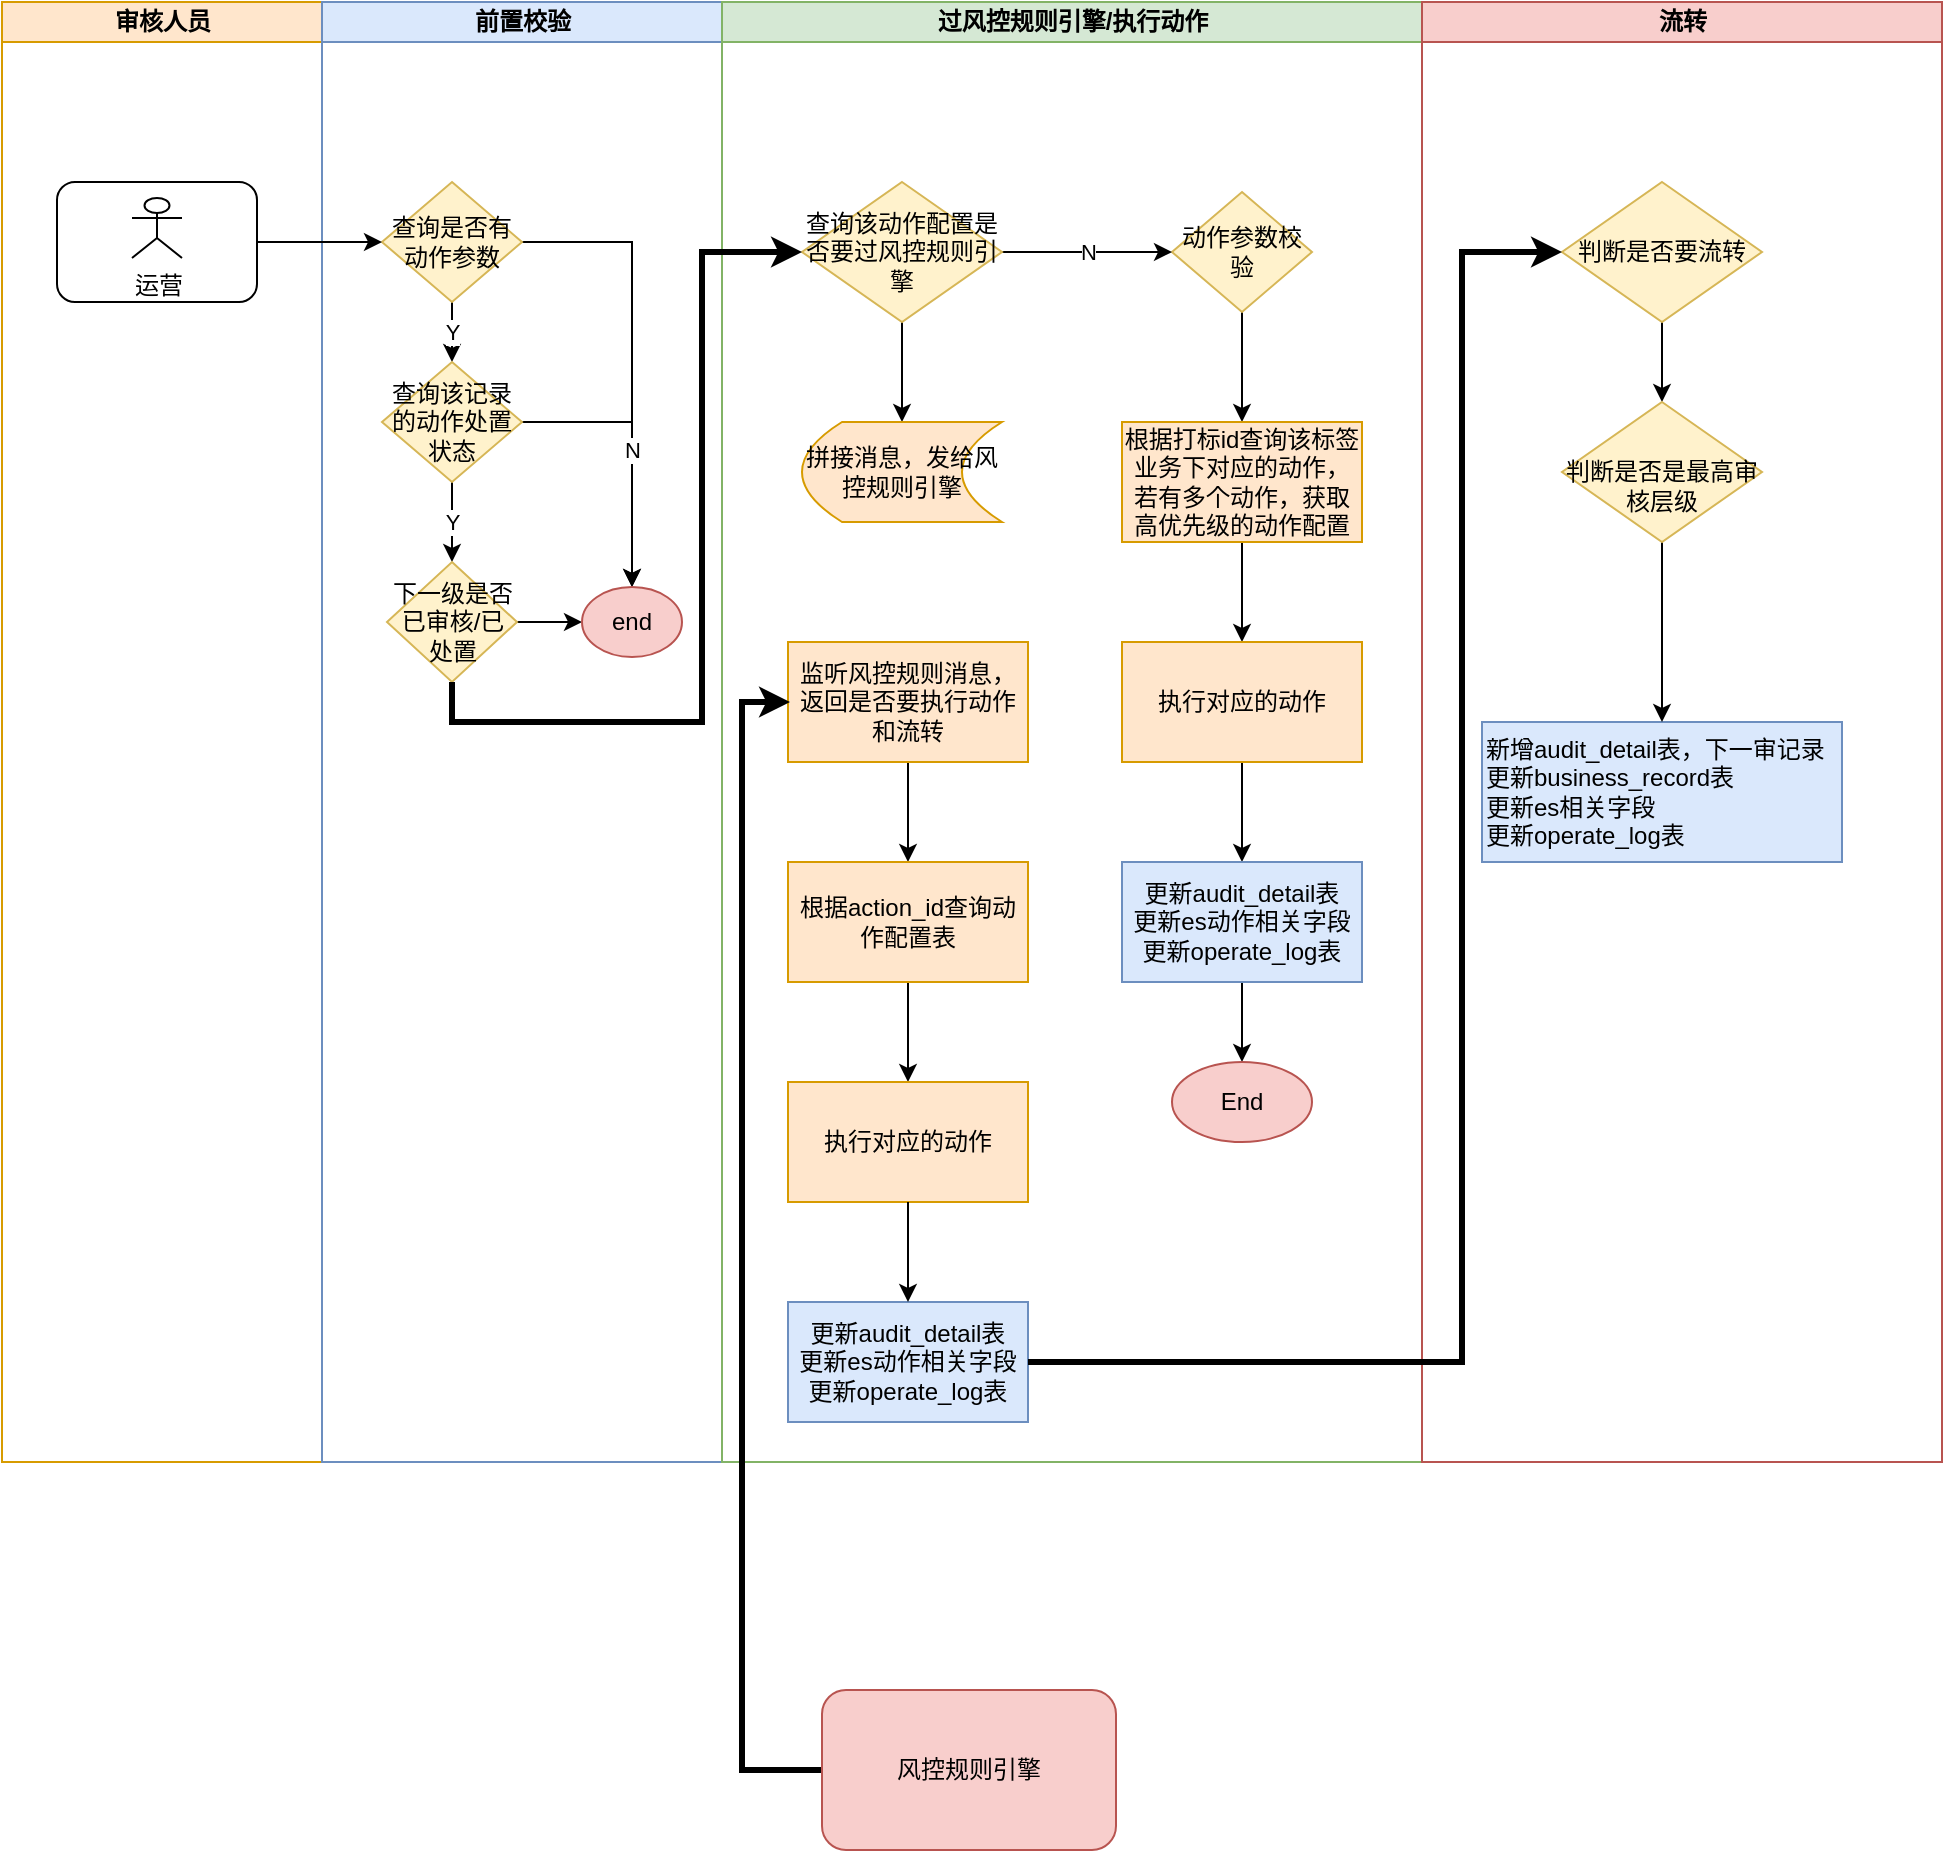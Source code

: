 <mxfile version="14.8.0" type="github">
  <diagram id="yJ3446bDnbzs7p9pd-vA" name="第 1 页">
    <mxGraphModel dx="815" dy="426" grid="1" gridSize="10" guides="1" tooltips="1" connect="1" arrows="1" fold="1" page="1" pageScale="1" pageWidth="827" pageHeight="1169" math="0" shadow="0">
      <root>
        <mxCell id="0" />
        <mxCell id="1" parent="0" />
        <mxCell id="_L43QnnKGOCju21VZ0w4-1" value="审核人员" style="swimlane;html=1;startSize=20;fillColor=#ffe6cc;strokeColor=#d79b00;" vertex="1" parent="1">
          <mxGeometry x="70" y="830" width="160" height="730" as="geometry" />
        </mxCell>
        <mxCell id="_L43QnnKGOCju21VZ0w4-2" value="" style="rounded=1;whiteSpace=wrap;html=1;shadow=0;labelBackgroundColor=none;strokeWidth=1;fontFamily=Verdana;fontSize=8;align=center;" vertex="1" parent="_L43QnnKGOCju21VZ0w4-1">
          <mxGeometry x="27.5" y="90" width="100" height="60" as="geometry" />
        </mxCell>
        <mxCell id="_L43QnnKGOCju21VZ0w4-3" value="运营" style="shape=umlActor;verticalLabelPosition=bottom;verticalAlign=top;html=1;outlineConnect=0;" vertex="1" parent="_L43QnnKGOCju21VZ0w4-1">
          <mxGeometry x="65" y="98" width="25" height="30" as="geometry" />
        </mxCell>
        <mxCell id="_L43QnnKGOCju21VZ0w4-5" value="前置校验" style="swimlane;html=1;startSize=20;fillColor=#dae8fc;strokeColor=#6c8ebf;" vertex="1" parent="1">
          <mxGeometry x="230" y="830" width="200" height="730" as="geometry" />
        </mxCell>
        <mxCell id="_L43QnnKGOCju21VZ0w4-6" value="Y" style="edgeStyle=orthogonalEdgeStyle;rounded=0;orthogonalLoop=1;jettySize=auto;html=1;exitX=0.5;exitY=1;exitDx=0;exitDy=0;entryX=0.5;entryY=0;entryDx=0;entryDy=0;" edge="1" parent="_L43QnnKGOCju21VZ0w4-5" source="_L43QnnKGOCju21VZ0w4-8" target="_L43QnnKGOCju21VZ0w4-10">
          <mxGeometry relative="1" as="geometry" />
        </mxCell>
        <mxCell id="_L43QnnKGOCju21VZ0w4-7" style="edgeStyle=orthogonalEdgeStyle;rounded=0;orthogonalLoop=1;jettySize=auto;html=1;exitX=1;exitY=0.5;exitDx=0;exitDy=0;entryX=0.5;entryY=0;entryDx=0;entryDy=0;" edge="1" parent="_L43QnnKGOCju21VZ0w4-5" source="_L43QnnKGOCju21VZ0w4-8" target="_L43QnnKGOCju21VZ0w4-18">
          <mxGeometry relative="1" as="geometry" />
        </mxCell>
        <mxCell id="_L43QnnKGOCju21VZ0w4-8" value="查询是否有动作参数" style="rhombus;whiteSpace=wrap;html=1;fillColor=#fff2cc;strokeColor=#d6b656;" vertex="1" parent="_L43QnnKGOCju21VZ0w4-5">
          <mxGeometry x="30" y="90" width="70" height="60" as="geometry" />
        </mxCell>
        <mxCell id="_L43QnnKGOCju21VZ0w4-9" value="Y" style="edgeStyle=orthogonalEdgeStyle;rounded=0;orthogonalLoop=1;jettySize=auto;html=1;exitX=0.5;exitY=1;exitDx=0;exitDy=0;entryX=0.5;entryY=0;entryDx=0;entryDy=0;" edge="1" parent="_L43QnnKGOCju21VZ0w4-5" source="_L43QnnKGOCju21VZ0w4-10" target="_L43QnnKGOCju21VZ0w4-13">
          <mxGeometry relative="1" as="geometry" />
        </mxCell>
        <mxCell id="_L43QnnKGOCju21VZ0w4-45" value="N" style="edgeStyle=orthogonalEdgeStyle;rounded=0;orthogonalLoop=1;jettySize=auto;html=1;exitX=1;exitY=0.5;exitDx=0;exitDy=0;entryX=0.5;entryY=0;entryDx=0;entryDy=0;" edge="1" parent="_L43QnnKGOCju21VZ0w4-5" source="_L43QnnKGOCju21VZ0w4-10" target="_L43QnnKGOCju21VZ0w4-18">
          <mxGeometry relative="1" as="geometry" />
        </mxCell>
        <mxCell id="_L43QnnKGOCju21VZ0w4-10" value="查询该记录的动作处置状态" style="rhombus;whiteSpace=wrap;html=1;fillColor=#fff2cc;strokeColor=#d6b656;" vertex="1" parent="_L43QnnKGOCju21VZ0w4-5">
          <mxGeometry x="30" y="180" width="70" height="60" as="geometry" />
        </mxCell>
        <mxCell id="_L43QnnKGOCju21VZ0w4-12" style="edgeStyle=orthogonalEdgeStyle;rounded=0;orthogonalLoop=1;jettySize=auto;html=1;exitX=1;exitY=0.5;exitDx=0;exitDy=0;entryX=0;entryY=0.5;entryDx=0;entryDy=0;" edge="1" parent="_L43QnnKGOCju21VZ0w4-5" source="_L43QnnKGOCju21VZ0w4-13" target="_L43QnnKGOCju21VZ0w4-18">
          <mxGeometry relative="1" as="geometry" />
        </mxCell>
        <mxCell id="_L43QnnKGOCju21VZ0w4-13" value="下一级是否已审核/已处置" style="rhombus;whiteSpace=wrap;html=1;fillColor=#fff2cc;strokeColor=#d6b656;" vertex="1" parent="_L43QnnKGOCju21VZ0w4-5">
          <mxGeometry x="32.5" y="280" width="65" height="60" as="geometry" />
        </mxCell>
        <mxCell id="_L43QnnKGOCju21VZ0w4-18" value="end" style="ellipse;whiteSpace=wrap;html=1;fillColor=#f8cecc;strokeColor=#b85450;" vertex="1" parent="_L43QnnKGOCju21VZ0w4-5">
          <mxGeometry x="130" y="292.5" width="50" height="35" as="geometry" />
        </mxCell>
        <mxCell id="_L43QnnKGOCju21VZ0w4-21" value="过风控规则引擎/执行动作" style="swimlane;html=1;startSize=20;fillColor=#d5e8d4;strokeColor=#82b366;" vertex="1" parent="1">
          <mxGeometry x="430" y="830" width="350" height="730" as="geometry" />
        </mxCell>
        <mxCell id="_L43QnnKGOCju21VZ0w4-22" style="edgeStyle=orthogonalEdgeStyle;rounded=0;orthogonalLoop=1;jettySize=auto;html=1;exitX=0.5;exitY=1;exitDx=0;exitDy=0;entryX=0.5;entryY=0;entryDx=0;entryDy=0;" edge="1" parent="_L43QnnKGOCju21VZ0w4-21" source="_L43QnnKGOCju21VZ0w4-23" target="_L43QnnKGOCju21VZ0w4-25">
          <mxGeometry relative="1" as="geometry" />
        </mxCell>
        <mxCell id="_L43QnnKGOCju21VZ0w4-23" value="动作参数校验" style="rhombus;whiteSpace=wrap;html=1;fillColor=#fff2cc;strokeColor=#d6b656;" vertex="1" parent="_L43QnnKGOCju21VZ0w4-21">
          <mxGeometry x="225" y="95" width="70" height="60" as="geometry" />
        </mxCell>
        <mxCell id="_L43QnnKGOCju21VZ0w4-24" style="edgeStyle=orthogonalEdgeStyle;rounded=0;orthogonalLoop=1;jettySize=auto;html=1;exitX=0.5;exitY=1;exitDx=0;exitDy=0;" edge="1" parent="_L43QnnKGOCju21VZ0w4-21" source="_L43QnnKGOCju21VZ0w4-25" target="_L43QnnKGOCju21VZ0w4-34">
          <mxGeometry relative="1" as="geometry" />
        </mxCell>
        <mxCell id="_L43QnnKGOCju21VZ0w4-25" value="根据打标id查询该标签业务下对应的动作，若有多个动作，获取高优先级的动作配置" style="rounded=0;whiteSpace=wrap;html=1;fillColor=#ffe6cc;strokeColor=#d79b00;" vertex="1" parent="_L43QnnKGOCju21VZ0w4-21">
          <mxGeometry x="200" y="210" width="120" height="60" as="geometry" />
        </mxCell>
        <mxCell id="_L43QnnKGOCju21VZ0w4-26" value="N" style="edgeStyle=orthogonalEdgeStyle;rounded=0;orthogonalLoop=1;jettySize=auto;html=1;exitX=1;exitY=0.5;exitDx=0;exitDy=0;entryX=0;entryY=0.5;entryDx=0;entryDy=0;" edge="1" parent="_L43QnnKGOCju21VZ0w4-21" source="_L43QnnKGOCju21VZ0w4-27" target="_L43QnnKGOCju21VZ0w4-23">
          <mxGeometry relative="1" as="geometry" />
        </mxCell>
        <mxCell id="_L43QnnKGOCju21VZ0w4-46" style="edgeStyle=orthogonalEdgeStyle;rounded=0;orthogonalLoop=1;jettySize=auto;html=1;exitX=0.5;exitY=1;exitDx=0;exitDy=0;entryX=0.5;entryY=0;entryDx=0;entryDy=0;" edge="1" parent="_L43QnnKGOCju21VZ0w4-21" source="_L43QnnKGOCju21VZ0w4-27" target="_L43QnnKGOCju21VZ0w4-32">
          <mxGeometry relative="1" as="geometry" />
        </mxCell>
        <mxCell id="_L43QnnKGOCju21VZ0w4-27" value="查询该动作配置是否要过风控规则引擎" style="rhombus;whiteSpace=wrap;html=1;fillColor=#fff2cc;strokeColor=#d6b656;" vertex="1" parent="_L43QnnKGOCju21VZ0w4-21">
          <mxGeometry x="40" y="90" width="100" height="70" as="geometry" />
        </mxCell>
        <mxCell id="_L43QnnKGOCju21VZ0w4-28" style="edgeStyle=orthogonalEdgeStyle;rounded=0;orthogonalLoop=1;jettySize=auto;html=1;exitX=0.5;exitY=1;exitDx=0;exitDy=0;entryX=0.5;entryY=0;entryDx=0;entryDy=0;" edge="1" parent="_L43QnnKGOCju21VZ0w4-21" source="_L43QnnKGOCju21VZ0w4-29" target="_L43QnnKGOCju21VZ0w4-31">
          <mxGeometry relative="1" as="geometry" />
        </mxCell>
        <mxCell id="_L43QnnKGOCju21VZ0w4-29" value="监听风控规则消息，&lt;br&gt;返回是否要执行动作和流转" style="rounded=0;whiteSpace=wrap;html=1;fillColor=#ffe6cc;strokeColor=#d79b00;" vertex="1" parent="_L43QnnKGOCju21VZ0w4-21">
          <mxGeometry x="33" y="320" width="120" height="60" as="geometry" />
        </mxCell>
        <mxCell id="_L43QnnKGOCju21VZ0w4-52" style="edgeStyle=orthogonalEdgeStyle;rounded=0;orthogonalLoop=1;jettySize=auto;html=1;exitX=0.5;exitY=1;exitDx=0;exitDy=0;entryX=0.5;entryY=0;entryDx=0;entryDy=0;strokeWidth=1;" edge="1" parent="_L43QnnKGOCju21VZ0w4-21" source="_L43QnnKGOCju21VZ0w4-31" target="_L43QnnKGOCju21VZ0w4-50">
          <mxGeometry relative="1" as="geometry" />
        </mxCell>
        <mxCell id="_L43QnnKGOCju21VZ0w4-31" value="根据action_id查询动作配置表" style="rounded=0;whiteSpace=wrap;html=1;fillColor=#ffe6cc;strokeColor=#d79b00;" vertex="1" parent="_L43QnnKGOCju21VZ0w4-21">
          <mxGeometry x="33" y="430" width="120" height="60" as="geometry" />
        </mxCell>
        <mxCell id="_L43QnnKGOCju21VZ0w4-32" value="&lt;span&gt;拼接消息，发给风控规则引擎&lt;/span&gt;" style="shape=dataStorage;whiteSpace=wrap;html=1;fixedSize=1;fillColor=#ffe6cc;strokeColor=#d79b00;" vertex="1" parent="_L43QnnKGOCju21VZ0w4-21">
          <mxGeometry x="40" y="210" width="100" height="50" as="geometry" />
        </mxCell>
        <mxCell id="_L43QnnKGOCju21VZ0w4-33" style="edgeStyle=orthogonalEdgeStyle;rounded=0;orthogonalLoop=1;jettySize=auto;html=1;exitX=0.5;exitY=1;exitDx=0;exitDy=0;entryX=0.5;entryY=0;entryDx=0;entryDy=0;" edge="1" parent="_L43QnnKGOCju21VZ0w4-21" source="_L43QnnKGOCju21VZ0w4-34" target="_L43QnnKGOCju21VZ0w4-35">
          <mxGeometry relative="1" as="geometry" />
        </mxCell>
        <mxCell id="_L43QnnKGOCju21VZ0w4-34" value="执行对应的动作" style="rounded=0;whiteSpace=wrap;html=1;fillColor=#ffe6cc;strokeColor=#d79b00;" vertex="1" parent="_L43QnnKGOCju21VZ0w4-21">
          <mxGeometry x="200" y="320" width="120" height="60" as="geometry" />
        </mxCell>
        <mxCell id="_L43QnnKGOCju21VZ0w4-47" style="edgeStyle=orthogonalEdgeStyle;rounded=0;orthogonalLoop=1;jettySize=auto;html=1;exitX=0.5;exitY=1;exitDx=0;exitDy=0;entryX=0.5;entryY=0;entryDx=0;entryDy=0;" edge="1" parent="_L43QnnKGOCju21VZ0w4-21" source="_L43QnnKGOCju21VZ0w4-35" target="_L43QnnKGOCju21VZ0w4-41">
          <mxGeometry relative="1" as="geometry" />
        </mxCell>
        <mxCell id="_L43QnnKGOCju21VZ0w4-35" value="更新audit_detail表&lt;br&gt;更新es动作相关字段&lt;br&gt;更新operate_log表" style="rounded=0;whiteSpace=wrap;html=1;fillColor=#dae8fc;strokeColor=#6c8ebf;" vertex="1" parent="_L43QnnKGOCju21VZ0w4-21">
          <mxGeometry x="200" y="430" width="120" height="60" as="geometry" />
        </mxCell>
        <mxCell id="_L43QnnKGOCju21VZ0w4-41" value="End" style="ellipse;whiteSpace=wrap;html=1;fillColor=#f8cecc;strokeColor=#b85450;" vertex="1" parent="_L43QnnKGOCju21VZ0w4-21">
          <mxGeometry x="225" y="530" width="70" height="40" as="geometry" />
        </mxCell>
        <mxCell id="_L43QnnKGOCju21VZ0w4-50" value="执行对应的动作" style="rounded=0;whiteSpace=wrap;html=1;fillColor=#ffe6cc;strokeColor=#d79b00;" vertex="1" parent="_L43QnnKGOCju21VZ0w4-21">
          <mxGeometry x="33" y="540" width="120" height="60" as="geometry" />
        </mxCell>
        <mxCell id="_L43QnnKGOCju21VZ0w4-51" value="更新audit_detail表&lt;br&gt;更新es动作相关字段&lt;br&gt;更新operate_log表" style="rounded=0;whiteSpace=wrap;html=1;fillColor=#dae8fc;strokeColor=#6c8ebf;" vertex="1" parent="_L43QnnKGOCju21VZ0w4-21">
          <mxGeometry x="33" y="650" width="120" height="60" as="geometry" />
        </mxCell>
        <mxCell id="_L43QnnKGOCju21VZ0w4-49" style="edgeStyle=orthogonalEdgeStyle;rounded=0;orthogonalLoop=1;jettySize=auto;html=1;exitX=0.5;exitY=1;exitDx=0;exitDy=0;entryX=0.5;entryY=0;entryDx=0;entryDy=0;" edge="1" parent="_L43QnnKGOCju21VZ0w4-21" source="_L43QnnKGOCju21VZ0w4-50" target="_L43QnnKGOCju21VZ0w4-51">
          <mxGeometry relative="1" as="geometry" />
        </mxCell>
        <mxCell id="_L43QnnKGOCju21VZ0w4-36" value="流转" style="swimlane;html=1;startSize=20;fillColor=#f8cecc;strokeColor=#b85450;" vertex="1" parent="1">
          <mxGeometry x="780" y="830" width="260" height="730" as="geometry" />
        </mxCell>
        <mxCell id="_L43QnnKGOCju21VZ0w4-57" style="edgeStyle=orthogonalEdgeStyle;rounded=0;orthogonalLoop=1;jettySize=auto;html=1;exitX=0.5;exitY=1;exitDx=0;exitDy=0;entryX=0.5;entryY=0;entryDx=0;entryDy=0;strokeWidth=1;" edge="1" parent="_L43QnnKGOCju21VZ0w4-36" source="_L43QnnKGOCju21VZ0w4-37" target="_L43QnnKGOCju21VZ0w4-56">
          <mxGeometry relative="1" as="geometry" />
        </mxCell>
        <mxCell id="_L43QnnKGOCju21VZ0w4-37" value="判断是否要流转" style="rhombus;whiteSpace=wrap;html=1;fillColor=#fff2cc;strokeColor=#d6b656;" vertex="1" parent="_L43QnnKGOCju21VZ0w4-36">
          <mxGeometry x="70" y="90" width="100" height="70" as="geometry" />
        </mxCell>
        <mxCell id="_L43QnnKGOCju21VZ0w4-38" value="新增audit_detail表，下一审记录&lt;br&gt;更新business_record表&lt;br&gt;更新es相关字段&lt;br&gt;更新operate_log表" style="rounded=0;whiteSpace=wrap;html=1;fillColor=#dae8fc;strokeColor=#6c8ebf;align=left;" vertex="1" parent="_L43QnnKGOCju21VZ0w4-36">
          <mxGeometry x="30" y="360" width="180" height="70" as="geometry" />
        </mxCell>
        <mxCell id="_L43QnnKGOCju21VZ0w4-58" style="edgeStyle=orthogonalEdgeStyle;rounded=0;orthogonalLoop=1;jettySize=auto;html=1;exitX=0.5;exitY=1;exitDx=0;exitDy=0;entryX=0.5;entryY=0;entryDx=0;entryDy=0;strokeWidth=1;" edge="1" parent="_L43QnnKGOCju21VZ0w4-36" source="_L43QnnKGOCju21VZ0w4-56" target="_L43QnnKGOCju21VZ0w4-38">
          <mxGeometry relative="1" as="geometry" />
        </mxCell>
        <mxCell id="_L43QnnKGOCju21VZ0w4-56" value="&lt;br&gt;判断是否是最高审核层级" style="rhombus;whiteSpace=wrap;html=1;fillColor=#fff2cc;strokeColor=#d6b656;" vertex="1" parent="_L43QnnKGOCju21VZ0w4-36">
          <mxGeometry x="70" y="200" width="100" height="70" as="geometry" />
        </mxCell>
        <mxCell id="_L43QnnKGOCju21VZ0w4-44" style="edgeStyle=orthogonalEdgeStyle;rounded=0;orthogonalLoop=1;jettySize=auto;html=1;exitX=1;exitY=0.5;exitDx=0;exitDy=0;" edge="1" parent="1" source="_L43QnnKGOCju21VZ0w4-2" target="_L43QnnKGOCju21VZ0w4-8">
          <mxGeometry relative="1" as="geometry" />
        </mxCell>
        <mxCell id="_L43QnnKGOCju21VZ0w4-48" style="edgeStyle=orthogonalEdgeStyle;rounded=0;orthogonalLoop=1;jettySize=auto;html=1;exitX=0.5;exitY=1;exitDx=0;exitDy=0;entryX=0;entryY=0.5;entryDx=0;entryDy=0;strokeWidth=3;" edge="1" parent="1" source="_L43QnnKGOCju21VZ0w4-13" target="_L43QnnKGOCju21VZ0w4-27">
          <mxGeometry relative="1" as="geometry">
            <Array as="points">
              <mxPoint x="295" y="1190" />
              <mxPoint x="420" y="1190" />
              <mxPoint x="420" y="955" />
            </Array>
          </mxGeometry>
        </mxCell>
        <mxCell id="_L43QnnKGOCju21VZ0w4-54" style="edgeStyle=orthogonalEdgeStyle;rounded=0;orthogonalLoop=1;jettySize=auto;html=1;exitX=0;exitY=0.5;exitDx=0;exitDy=0;entryX=0;entryY=0.5;entryDx=0;entryDy=0;strokeWidth=3;" edge="1" parent="1" source="_L43QnnKGOCju21VZ0w4-53">
          <mxGeometry relative="1" as="geometry">
            <mxPoint x="451" y="1714" as="sourcePoint" />
            <mxPoint x="464" y="1180" as="targetPoint" />
            <Array as="points">
              <mxPoint x="440" y="1714" />
              <mxPoint x="440" y="1180" />
            </Array>
          </mxGeometry>
        </mxCell>
        <mxCell id="_L43QnnKGOCju21VZ0w4-53" value="风控规则引擎" style="rounded=1;whiteSpace=wrap;html=1;fillColor=#f8cecc;strokeColor=#b85450;" vertex="1" parent="1">
          <mxGeometry x="480" y="1674" width="147" height="80" as="geometry" />
        </mxCell>
        <mxCell id="_L43QnnKGOCju21VZ0w4-55" style="edgeStyle=orthogonalEdgeStyle;rounded=0;orthogonalLoop=1;jettySize=auto;html=1;exitX=1;exitY=0.5;exitDx=0;exitDy=0;entryX=0;entryY=0.5;entryDx=0;entryDy=0;strokeWidth=3;" edge="1" parent="1" source="_L43QnnKGOCju21VZ0w4-51">
          <mxGeometry relative="1" as="geometry">
            <mxPoint x="850" y="955" as="targetPoint" />
            <Array as="points">
              <mxPoint x="800" y="1510" />
              <mxPoint x="800" y="955" />
            </Array>
          </mxGeometry>
        </mxCell>
      </root>
    </mxGraphModel>
  </diagram>
</mxfile>

